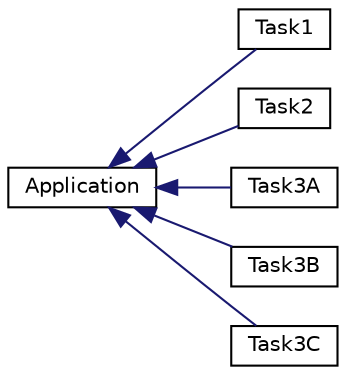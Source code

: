 digraph "Grafische Darstellung der Klassenhierarchie"
{
  bgcolor="transparent";
  edge [fontname="Helvetica",fontsize="10",labelfontname="Helvetica",labelfontsize="10"];
  node [fontname="Helvetica",fontsize="10",shape=record];
  rankdir="LR";
  Node1 [label="Application",height=0.2,width=0.4,color="black",URL="$classApplication.html",tooltip="Basis of OOStuBs-Applications. "];
  Node1 -> Node2 [dir="back",color="midnightblue",fontsize="10",style="solid",fontname="Helvetica"];
  Node2 [label="Task1",height=0.2,width=0.4,color="black",URL="$classTask1.html",tooltip="Erste Testanwendung. "];
  Node1 -> Node3 [dir="back",color="midnightblue",fontsize="10",style="solid",fontname="Helvetica"];
  Node3 [label="Task2",height=0.2,width=0.4,color="black",URL="$classTask2.html",tooltip="Second test application. "];
  Node1 -> Node4 [dir="back",color="midnightblue",fontsize="10",style="solid",fontname="Helvetica"];
  Node4 [label="Task3A",height=0.2,width=0.4,color="black",URL="$classTask3A.html",tooltip="Third test application, part 1. "];
  Node1 -> Node5 [dir="back",color="midnightblue",fontsize="10",style="solid",fontname="Helvetica"];
  Node5 [label="Task3B",height=0.2,width=0.4,color="black",URL="$classTask3B.html",tooltip="Third test application, part 2. "];
  Node1 -> Node6 [dir="back",color="midnightblue",fontsize="10",style="solid",fontname="Helvetica"];
  Node6 [label="Task3C",height=0.2,width=0.4,color="black",URL="$classTask3C.html",tooltip="Third test application, part 3. "];
}
